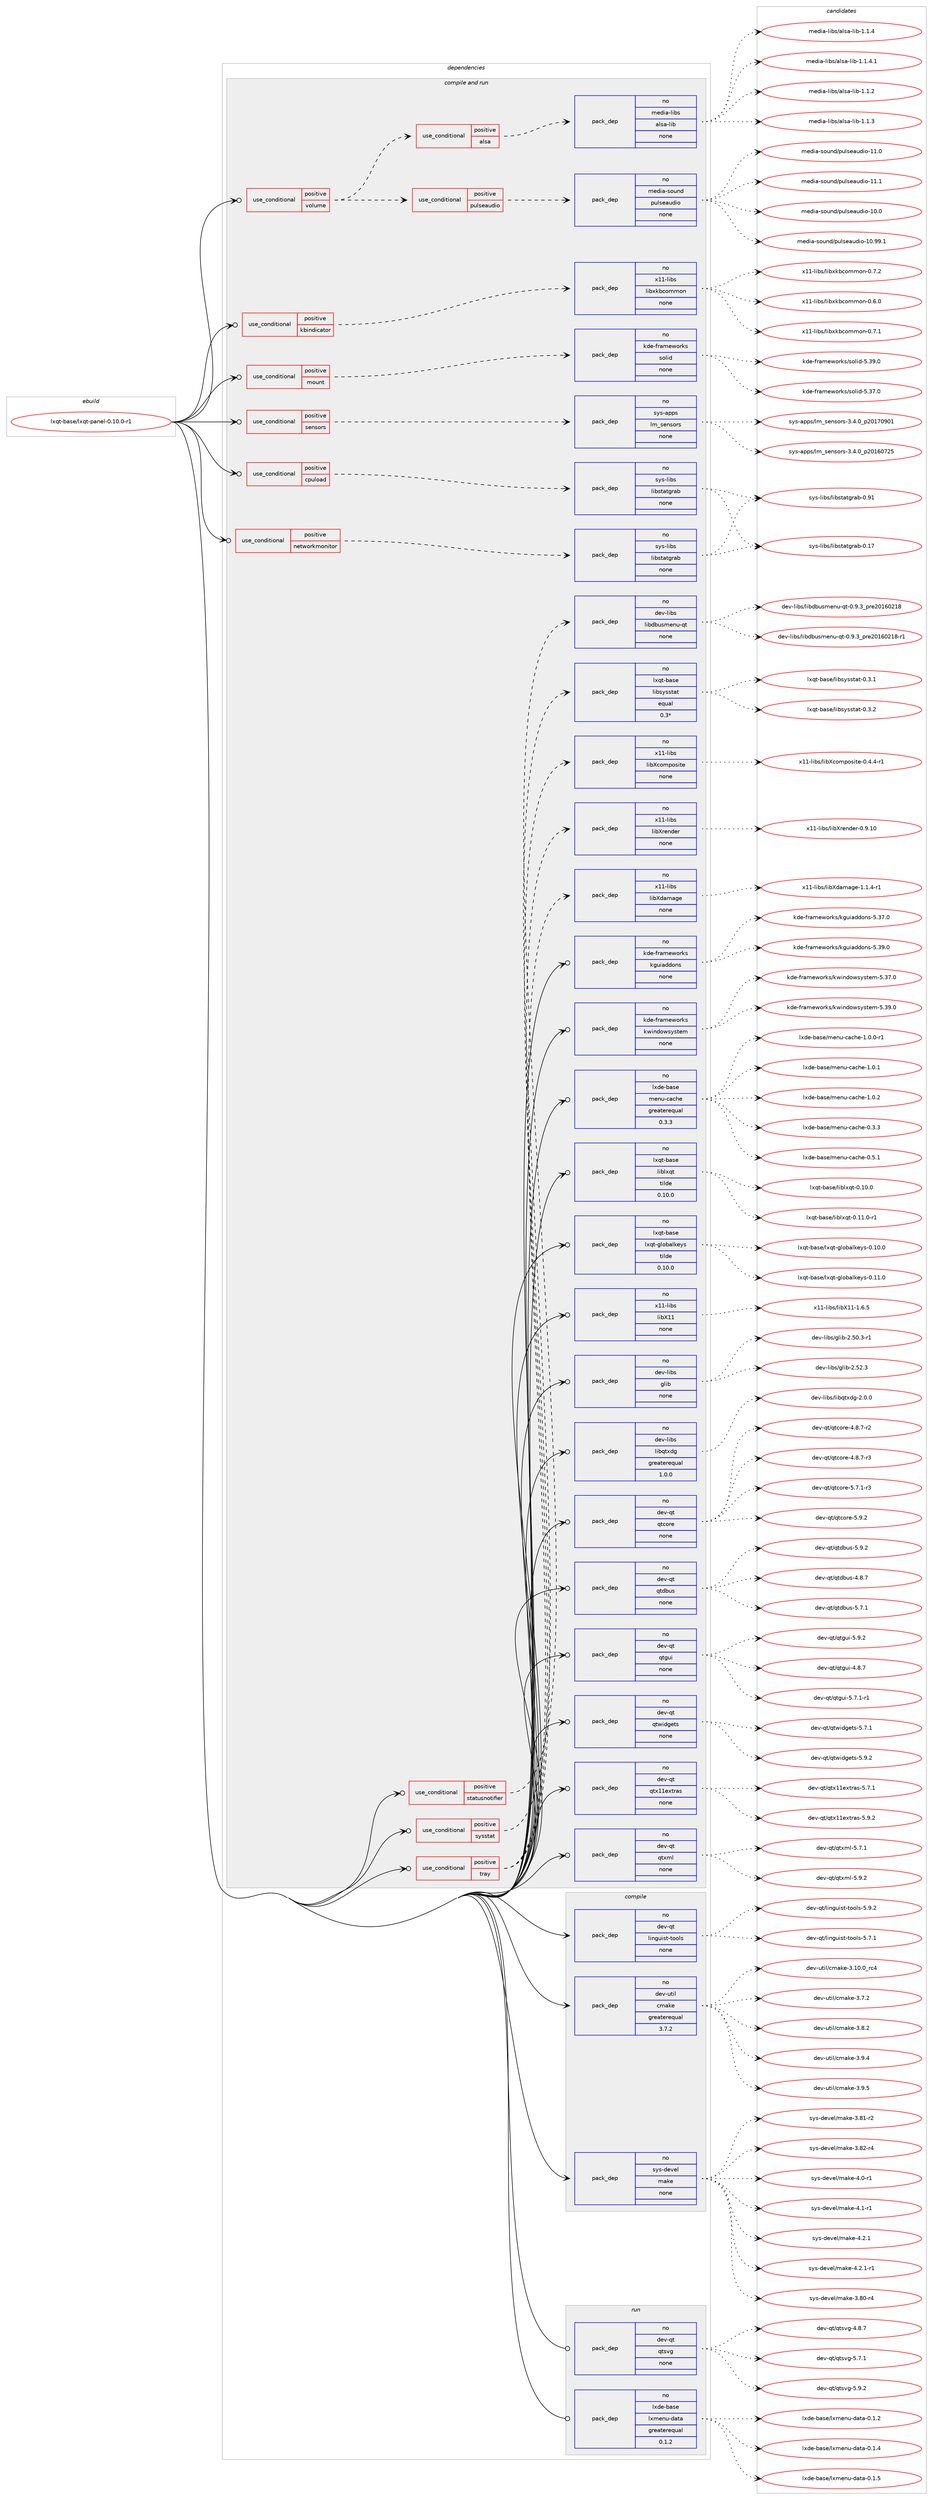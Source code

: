 digraph prolog {

# *************
# Graph options
# *************

newrank=true;
concentrate=true;
compound=true;
graph [rankdir=LR,fontname=Helvetica,fontsize=10,ranksep=1.5];#, ranksep=2.5, nodesep=0.2];
edge  [arrowhead=vee];
node  [fontname=Helvetica,fontsize=10];

# **********
# The ebuild
# **********

subgraph cluster_leftcol {
color=gray;
rank=same;
label=<<i>ebuild</i>>;
id [label="lxqt-base/lxqt-panel-0.10.0-r1", color=red, width=4, href="../lxqt-base/lxqt-panel-0.10.0-r1.svg"];
}

# ****************
# The dependencies
# ****************

subgraph cluster_midcol {
color=gray;
label=<<i>dependencies</i>>;
subgraph cluster_compile {
fillcolor="#eeeeee";
style=filled;
label=<<i>compile</i>>;
subgraph pack249525 {
dependency339281 [label=<<TABLE BORDER="0" CELLBORDER="1" CELLSPACING="0" CELLPADDING="4" WIDTH="220"><TR><TD ROWSPAN="6" CELLPADDING="30">pack_dep</TD></TR><TR><TD WIDTH="110">no</TD></TR><TR><TD>dev-qt</TD></TR><TR><TD>linguist-tools</TD></TR><TR><TD>none</TD></TR><TR><TD></TD></TR></TABLE>>, shape=none, color=blue];
}
id:e -> dependency339281:w [weight=20,style="solid",arrowhead="vee"];
subgraph pack249526 {
dependency339282 [label=<<TABLE BORDER="0" CELLBORDER="1" CELLSPACING="0" CELLPADDING="4" WIDTH="220"><TR><TD ROWSPAN="6" CELLPADDING="30">pack_dep</TD></TR><TR><TD WIDTH="110">no</TD></TR><TR><TD>dev-util</TD></TR><TR><TD>cmake</TD></TR><TR><TD>greaterequal</TD></TR><TR><TD>3.7.2</TD></TR></TABLE>>, shape=none, color=blue];
}
id:e -> dependency339282:w [weight=20,style="solid",arrowhead="vee"];
subgraph pack249527 {
dependency339283 [label=<<TABLE BORDER="0" CELLBORDER="1" CELLSPACING="0" CELLPADDING="4" WIDTH="220"><TR><TD ROWSPAN="6" CELLPADDING="30">pack_dep</TD></TR><TR><TD WIDTH="110">no</TD></TR><TR><TD>sys-devel</TD></TR><TR><TD>make</TD></TR><TR><TD>none</TD></TR><TR><TD></TD></TR></TABLE>>, shape=none, color=blue];
}
id:e -> dependency339283:w [weight=20,style="solid",arrowhead="vee"];
}
subgraph cluster_compileandrun {
fillcolor="#eeeeee";
style=filled;
label=<<i>compile and run</i>>;
subgraph cond84714 {
dependency339284 [label=<<TABLE BORDER="0" CELLBORDER="1" CELLSPACING="0" CELLPADDING="4"><TR><TD ROWSPAN="3" CELLPADDING="10">use_conditional</TD></TR><TR><TD>positive</TD></TR><TR><TD>cpuload</TD></TR></TABLE>>, shape=none, color=red];
subgraph pack249528 {
dependency339285 [label=<<TABLE BORDER="0" CELLBORDER="1" CELLSPACING="0" CELLPADDING="4" WIDTH="220"><TR><TD ROWSPAN="6" CELLPADDING="30">pack_dep</TD></TR><TR><TD WIDTH="110">no</TD></TR><TR><TD>sys-libs</TD></TR><TR><TD>libstatgrab</TD></TR><TR><TD>none</TD></TR><TR><TD></TD></TR></TABLE>>, shape=none, color=blue];
}
dependency339284:e -> dependency339285:w [weight=20,style="dashed",arrowhead="vee"];
}
id:e -> dependency339284:w [weight=20,style="solid",arrowhead="odotvee"];
subgraph cond84715 {
dependency339286 [label=<<TABLE BORDER="0" CELLBORDER="1" CELLSPACING="0" CELLPADDING="4"><TR><TD ROWSPAN="3" CELLPADDING="10">use_conditional</TD></TR><TR><TD>positive</TD></TR><TR><TD>kbindicator</TD></TR></TABLE>>, shape=none, color=red];
subgraph pack249529 {
dependency339287 [label=<<TABLE BORDER="0" CELLBORDER="1" CELLSPACING="0" CELLPADDING="4" WIDTH="220"><TR><TD ROWSPAN="6" CELLPADDING="30">pack_dep</TD></TR><TR><TD WIDTH="110">no</TD></TR><TR><TD>x11-libs</TD></TR><TR><TD>libxkbcommon</TD></TR><TR><TD>none</TD></TR><TR><TD></TD></TR></TABLE>>, shape=none, color=blue];
}
dependency339286:e -> dependency339287:w [weight=20,style="dashed",arrowhead="vee"];
}
id:e -> dependency339286:w [weight=20,style="solid",arrowhead="odotvee"];
subgraph cond84716 {
dependency339288 [label=<<TABLE BORDER="0" CELLBORDER="1" CELLSPACING="0" CELLPADDING="4"><TR><TD ROWSPAN="3" CELLPADDING="10">use_conditional</TD></TR><TR><TD>positive</TD></TR><TR><TD>mount</TD></TR></TABLE>>, shape=none, color=red];
subgraph pack249530 {
dependency339289 [label=<<TABLE BORDER="0" CELLBORDER="1" CELLSPACING="0" CELLPADDING="4" WIDTH="220"><TR><TD ROWSPAN="6" CELLPADDING="30">pack_dep</TD></TR><TR><TD WIDTH="110">no</TD></TR><TR><TD>kde-frameworks</TD></TR><TR><TD>solid</TD></TR><TR><TD>none</TD></TR><TR><TD></TD></TR></TABLE>>, shape=none, color=blue];
}
dependency339288:e -> dependency339289:w [weight=20,style="dashed",arrowhead="vee"];
}
id:e -> dependency339288:w [weight=20,style="solid",arrowhead="odotvee"];
subgraph cond84717 {
dependency339290 [label=<<TABLE BORDER="0" CELLBORDER="1" CELLSPACING="0" CELLPADDING="4"><TR><TD ROWSPAN="3" CELLPADDING="10">use_conditional</TD></TR><TR><TD>positive</TD></TR><TR><TD>networkmonitor</TD></TR></TABLE>>, shape=none, color=red];
subgraph pack249531 {
dependency339291 [label=<<TABLE BORDER="0" CELLBORDER="1" CELLSPACING="0" CELLPADDING="4" WIDTH="220"><TR><TD ROWSPAN="6" CELLPADDING="30">pack_dep</TD></TR><TR><TD WIDTH="110">no</TD></TR><TR><TD>sys-libs</TD></TR><TR><TD>libstatgrab</TD></TR><TR><TD>none</TD></TR><TR><TD></TD></TR></TABLE>>, shape=none, color=blue];
}
dependency339290:e -> dependency339291:w [weight=20,style="dashed",arrowhead="vee"];
}
id:e -> dependency339290:w [weight=20,style="solid",arrowhead="odotvee"];
subgraph cond84718 {
dependency339292 [label=<<TABLE BORDER="0" CELLBORDER="1" CELLSPACING="0" CELLPADDING="4"><TR><TD ROWSPAN="3" CELLPADDING="10">use_conditional</TD></TR><TR><TD>positive</TD></TR><TR><TD>sensors</TD></TR></TABLE>>, shape=none, color=red];
subgraph pack249532 {
dependency339293 [label=<<TABLE BORDER="0" CELLBORDER="1" CELLSPACING="0" CELLPADDING="4" WIDTH="220"><TR><TD ROWSPAN="6" CELLPADDING="30">pack_dep</TD></TR><TR><TD WIDTH="110">no</TD></TR><TR><TD>sys-apps</TD></TR><TR><TD>lm_sensors</TD></TR><TR><TD>none</TD></TR><TR><TD></TD></TR></TABLE>>, shape=none, color=blue];
}
dependency339292:e -> dependency339293:w [weight=20,style="dashed",arrowhead="vee"];
}
id:e -> dependency339292:w [weight=20,style="solid",arrowhead="odotvee"];
subgraph cond84719 {
dependency339294 [label=<<TABLE BORDER="0" CELLBORDER="1" CELLSPACING="0" CELLPADDING="4"><TR><TD ROWSPAN="3" CELLPADDING="10">use_conditional</TD></TR><TR><TD>positive</TD></TR><TR><TD>statusnotifier</TD></TR></TABLE>>, shape=none, color=red];
subgraph pack249533 {
dependency339295 [label=<<TABLE BORDER="0" CELLBORDER="1" CELLSPACING="0" CELLPADDING="4" WIDTH="220"><TR><TD ROWSPAN="6" CELLPADDING="30">pack_dep</TD></TR><TR><TD WIDTH="110">no</TD></TR><TR><TD>dev-libs</TD></TR><TR><TD>libdbusmenu-qt</TD></TR><TR><TD>none</TD></TR><TR><TD></TD></TR></TABLE>>, shape=none, color=blue];
}
dependency339294:e -> dependency339295:w [weight=20,style="dashed",arrowhead="vee"];
}
id:e -> dependency339294:w [weight=20,style="solid",arrowhead="odotvee"];
subgraph cond84720 {
dependency339296 [label=<<TABLE BORDER="0" CELLBORDER="1" CELLSPACING="0" CELLPADDING="4"><TR><TD ROWSPAN="3" CELLPADDING="10">use_conditional</TD></TR><TR><TD>positive</TD></TR><TR><TD>sysstat</TD></TR></TABLE>>, shape=none, color=red];
subgraph pack249534 {
dependency339297 [label=<<TABLE BORDER="0" CELLBORDER="1" CELLSPACING="0" CELLPADDING="4" WIDTH="220"><TR><TD ROWSPAN="6" CELLPADDING="30">pack_dep</TD></TR><TR><TD WIDTH="110">no</TD></TR><TR><TD>lxqt-base</TD></TR><TR><TD>libsysstat</TD></TR><TR><TD>equal</TD></TR><TR><TD>0.3*</TD></TR></TABLE>>, shape=none, color=blue];
}
dependency339296:e -> dependency339297:w [weight=20,style="dashed",arrowhead="vee"];
}
id:e -> dependency339296:w [weight=20,style="solid",arrowhead="odotvee"];
subgraph cond84721 {
dependency339298 [label=<<TABLE BORDER="0" CELLBORDER="1" CELLSPACING="0" CELLPADDING="4"><TR><TD ROWSPAN="3" CELLPADDING="10">use_conditional</TD></TR><TR><TD>positive</TD></TR><TR><TD>tray</TD></TR></TABLE>>, shape=none, color=red];
subgraph pack249535 {
dependency339299 [label=<<TABLE BORDER="0" CELLBORDER="1" CELLSPACING="0" CELLPADDING="4" WIDTH="220"><TR><TD ROWSPAN="6" CELLPADDING="30">pack_dep</TD></TR><TR><TD WIDTH="110">no</TD></TR><TR><TD>x11-libs</TD></TR><TR><TD>libXcomposite</TD></TR><TR><TD>none</TD></TR><TR><TD></TD></TR></TABLE>>, shape=none, color=blue];
}
dependency339298:e -> dependency339299:w [weight=20,style="dashed",arrowhead="vee"];
subgraph pack249536 {
dependency339300 [label=<<TABLE BORDER="0" CELLBORDER="1" CELLSPACING="0" CELLPADDING="4" WIDTH="220"><TR><TD ROWSPAN="6" CELLPADDING="30">pack_dep</TD></TR><TR><TD WIDTH="110">no</TD></TR><TR><TD>x11-libs</TD></TR><TR><TD>libXdamage</TD></TR><TR><TD>none</TD></TR><TR><TD></TD></TR></TABLE>>, shape=none, color=blue];
}
dependency339298:e -> dependency339300:w [weight=20,style="dashed",arrowhead="vee"];
subgraph pack249537 {
dependency339301 [label=<<TABLE BORDER="0" CELLBORDER="1" CELLSPACING="0" CELLPADDING="4" WIDTH="220"><TR><TD ROWSPAN="6" CELLPADDING="30">pack_dep</TD></TR><TR><TD WIDTH="110">no</TD></TR><TR><TD>x11-libs</TD></TR><TR><TD>libXrender</TD></TR><TR><TD>none</TD></TR><TR><TD></TD></TR></TABLE>>, shape=none, color=blue];
}
dependency339298:e -> dependency339301:w [weight=20,style="dashed",arrowhead="vee"];
}
id:e -> dependency339298:w [weight=20,style="solid",arrowhead="odotvee"];
subgraph cond84722 {
dependency339302 [label=<<TABLE BORDER="0" CELLBORDER="1" CELLSPACING="0" CELLPADDING="4"><TR><TD ROWSPAN="3" CELLPADDING="10">use_conditional</TD></TR><TR><TD>positive</TD></TR><TR><TD>volume</TD></TR></TABLE>>, shape=none, color=red];
subgraph cond84723 {
dependency339303 [label=<<TABLE BORDER="0" CELLBORDER="1" CELLSPACING="0" CELLPADDING="4"><TR><TD ROWSPAN="3" CELLPADDING="10">use_conditional</TD></TR><TR><TD>positive</TD></TR><TR><TD>alsa</TD></TR></TABLE>>, shape=none, color=red];
subgraph pack249538 {
dependency339304 [label=<<TABLE BORDER="0" CELLBORDER="1" CELLSPACING="0" CELLPADDING="4" WIDTH="220"><TR><TD ROWSPAN="6" CELLPADDING="30">pack_dep</TD></TR><TR><TD WIDTH="110">no</TD></TR><TR><TD>media-libs</TD></TR><TR><TD>alsa-lib</TD></TR><TR><TD>none</TD></TR><TR><TD></TD></TR></TABLE>>, shape=none, color=blue];
}
dependency339303:e -> dependency339304:w [weight=20,style="dashed",arrowhead="vee"];
}
dependency339302:e -> dependency339303:w [weight=20,style="dashed",arrowhead="vee"];
subgraph cond84724 {
dependency339305 [label=<<TABLE BORDER="0" CELLBORDER="1" CELLSPACING="0" CELLPADDING="4"><TR><TD ROWSPAN="3" CELLPADDING="10">use_conditional</TD></TR><TR><TD>positive</TD></TR><TR><TD>pulseaudio</TD></TR></TABLE>>, shape=none, color=red];
subgraph pack249539 {
dependency339306 [label=<<TABLE BORDER="0" CELLBORDER="1" CELLSPACING="0" CELLPADDING="4" WIDTH="220"><TR><TD ROWSPAN="6" CELLPADDING="30">pack_dep</TD></TR><TR><TD WIDTH="110">no</TD></TR><TR><TD>media-sound</TD></TR><TR><TD>pulseaudio</TD></TR><TR><TD>none</TD></TR><TR><TD></TD></TR></TABLE>>, shape=none, color=blue];
}
dependency339305:e -> dependency339306:w [weight=20,style="dashed",arrowhead="vee"];
}
dependency339302:e -> dependency339305:w [weight=20,style="dashed",arrowhead="vee"];
}
id:e -> dependency339302:w [weight=20,style="solid",arrowhead="odotvee"];
subgraph pack249540 {
dependency339307 [label=<<TABLE BORDER="0" CELLBORDER="1" CELLSPACING="0" CELLPADDING="4" WIDTH="220"><TR><TD ROWSPAN="6" CELLPADDING="30">pack_dep</TD></TR><TR><TD WIDTH="110">no</TD></TR><TR><TD>dev-libs</TD></TR><TR><TD>glib</TD></TR><TR><TD>none</TD></TR><TR><TD></TD></TR></TABLE>>, shape=none, color=blue];
}
id:e -> dependency339307:w [weight=20,style="solid",arrowhead="odotvee"];
subgraph pack249541 {
dependency339308 [label=<<TABLE BORDER="0" CELLBORDER="1" CELLSPACING="0" CELLPADDING="4" WIDTH="220"><TR><TD ROWSPAN="6" CELLPADDING="30">pack_dep</TD></TR><TR><TD WIDTH="110">no</TD></TR><TR><TD>dev-libs</TD></TR><TR><TD>libqtxdg</TD></TR><TR><TD>greaterequal</TD></TR><TR><TD>1.0.0</TD></TR></TABLE>>, shape=none, color=blue];
}
id:e -> dependency339308:w [weight=20,style="solid",arrowhead="odotvee"];
subgraph pack249542 {
dependency339309 [label=<<TABLE BORDER="0" CELLBORDER="1" CELLSPACING="0" CELLPADDING="4" WIDTH="220"><TR><TD ROWSPAN="6" CELLPADDING="30">pack_dep</TD></TR><TR><TD WIDTH="110">no</TD></TR><TR><TD>dev-qt</TD></TR><TR><TD>qtcore</TD></TR><TR><TD>none</TD></TR><TR><TD></TD></TR></TABLE>>, shape=none, color=blue];
}
id:e -> dependency339309:w [weight=20,style="solid",arrowhead="odotvee"];
subgraph pack249543 {
dependency339310 [label=<<TABLE BORDER="0" CELLBORDER="1" CELLSPACING="0" CELLPADDING="4" WIDTH="220"><TR><TD ROWSPAN="6" CELLPADDING="30">pack_dep</TD></TR><TR><TD WIDTH="110">no</TD></TR><TR><TD>dev-qt</TD></TR><TR><TD>qtdbus</TD></TR><TR><TD>none</TD></TR><TR><TD></TD></TR></TABLE>>, shape=none, color=blue];
}
id:e -> dependency339310:w [weight=20,style="solid",arrowhead="odotvee"];
subgraph pack249544 {
dependency339311 [label=<<TABLE BORDER="0" CELLBORDER="1" CELLSPACING="0" CELLPADDING="4" WIDTH="220"><TR><TD ROWSPAN="6" CELLPADDING="30">pack_dep</TD></TR><TR><TD WIDTH="110">no</TD></TR><TR><TD>dev-qt</TD></TR><TR><TD>qtgui</TD></TR><TR><TD>none</TD></TR><TR><TD></TD></TR></TABLE>>, shape=none, color=blue];
}
id:e -> dependency339311:w [weight=20,style="solid",arrowhead="odotvee"];
subgraph pack249545 {
dependency339312 [label=<<TABLE BORDER="0" CELLBORDER="1" CELLSPACING="0" CELLPADDING="4" WIDTH="220"><TR><TD ROWSPAN="6" CELLPADDING="30">pack_dep</TD></TR><TR><TD WIDTH="110">no</TD></TR><TR><TD>dev-qt</TD></TR><TR><TD>qtwidgets</TD></TR><TR><TD>none</TD></TR><TR><TD></TD></TR></TABLE>>, shape=none, color=blue];
}
id:e -> dependency339312:w [weight=20,style="solid",arrowhead="odotvee"];
subgraph pack249546 {
dependency339313 [label=<<TABLE BORDER="0" CELLBORDER="1" CELLSPACING="0" CELLPADDING="4" WIDTH="220"><TR><TD ROWSPAN="6" CELLPADDING="30">pack_dep</TD></TR><TR><TD WIDTH="110">no</TD></TR><TR><TD>dev-qt</TD></TR><TR><TD>qtx11extras</TD></TR><TR><TD>none</TD></TR><TR><TD></TD></TR></TABLE>>, shape=none, color=blue];
}
id:e -> dependency339313:w [weight=20,style="solid",arrowhead="odotvee"];
subgraph pack249547 {
dependency339314 [label=<<TABLE BORDER="0" CELLBORDER="1" CELLSPACING="0" CELLPADDING="4" WIDTH="220"><TR><TD ROWSPAN="6" CELLPADDING="30">pack_dep</TD></TR><TR><TD WIDTH="110">no</TD></TR><TR><TD>dev-qt</TD></TR><TR><TD>qtxml</TD></TR><TR><TD>none</TD></TR><TR><TD></TD></TR></TABLE>>, shape=none, color=blue];
}
id:e -> dependency339314:w [weight=20,style="solid",arrowhead="odotvee"];
subgraph pack249548 {
dependency339315 [label=<<TABLE BORDER="0" CELLBORDER="1" CELLSPACING="0" CELLPADDING="4" WIDTH="220"><TR><TD ROWSPAN="6" CELLPADDING="30">pack_dep</TD></TR><TR><TD WIDTH="110">no</TD></TR><TR><TD>kde-frameworks</TD></TR><TR><TD>kguiaddons</TD></TR><TR><TD>none</TD></TR><TR><TD></TD></TR></TABLE>>, shape=none, color=blue];
}
id:e -> dependency339315:w [weight=20,style="solid",arrowhead="odotvee"];
subgraph pack249549 {
dependency339316 [label=<<TABLE BORDER="0" CELLBORDER="1" CELLSPACING="0" CELLPADDING="4" WIDTH="220"><TR><TD ROWSPAN="6" CELLPADDING="30">pack_dep</TD></TR><TR><TD WIDTH="110">no</TD></TR><TR><TD>kde-frameworks</TD></TR><TR><TD>kwindowsystem</TD></TR><TR><TD>none</TD></TR><TR><TD></TD></TR></TABLE>>, shape=none, color=blue];
}
id:e -> dependency339316:w [weight=20,style="solid",arrowhead="odotvee"];
subgraph pack249550 {
dependency339317 [label=<<TABLE BORDER="0" CELLBORDER="1" CELLSPACING="0" CELLPADDING="4" WIDTH="220"><TR><TD ROWSPAN="6" CELLPADDING="30">pack_dep</TD></TR><TR><TD WIDTH="110">no</TD></TR><TR><TD>lxde-base</TD></TR><TR><TD>menu-cache</TD></TR><TR><TD>greaterequal</TD></TR><TR><TD>0.3.3</TD></TR></TABLE>>, shape=none, color=blue];
}
id:e -> dependency339317:w [weight=20,style="solid",arrowhead="odotvee"];
subgraph pack249551 {
dependency339318 [label=<<TABLE BORDER="0" CELLBORDER="1" CELLSPACING="0" CELLPADDING="4" WIDTH="220"><TR><TD ROWSPAN="6" CELLPADDING="30">pack_dep</TD></TR><TR><TD WIDTH="110">no</TD></TR><TR><TD>lxqt-base</TD></TR><TR><TD>liblxqt</TD></TR><TR><TD>tilde</TD></TR><TR><TD>0.10.0</TD></TR></TABLE>>, shape=none, color=blue];
}
id:e -> dependency339318:w [weight=20,style="solid",arrowhead="odotvee"];
subgraph pack249552 {
dependency339319 [label=<<TABLE BORDER="0" CELLBORDER="1" CELLSPACING="0" CELLPADDING="4" WIDTH="220"><TR><TD ROWSPAN="6" CELLPADDING="30">pack_dep</TD></TR><TR><TD WIDTH="110">no</TD></TR><TR><TD>lxqt-base</TD></TR><TR><TD>lxqt-globalkeys</TD></TR><TR><TD>tilde</TD></TR><TR><TD>0.10.0</TD></TR></TABLE>>, shape=none, color=blue];
}
id:e -> dependency339319:w [weight=20,style="solid",arrowhead="odotvee"];
subgraph pack249553 {
dependency339320 [label=<<TABLE BORDER="0" CELLBORDER="1" CELLSPACING="0" CELLPADDING="4" WIDTH="220"><TR><TD ROWSPAN="6" CELLPADDING="30">pack_dep</TD></TR><TR><TD WIDTH="110">no</TD></TR><TR><TD>x11-libs</TD></TR><TR><TD>libX11</TD></TR><TR><TD>none</TD></TR><TR><TD></TD></TR></TABLE>>, shape=none, color=blue];
}
id:e -> dependency339320:w [weight=20,style="solid",arrowhead="odotvee"];
}
subgraph cluster_run {
fillcolor="#eeeeee";
style=filled;
label=<<i>run</i>>;
subgraph pack249554 {
dependency339321 [label=<<TABLE BORDER="0" CELLBORDER="1" CELLSPACING="0" CELLPADDING="4" WIDTH="220"><TR><TD ROWSPAN="6" CELLPADDING="30">pack_dep</TD></TR><TR><TD WIDTH="110">no</TD></TR><TR><TD>dev-qt</TD></TR><TR><TD>qtsvg</TD></TR><TR><TD>none</TD></TR><TR><TD></TD></TR></TABLE>>, shape=none, color=blue];
}
id:e -> dependency339321:w [weight=20,style="solid",arrowhead="odot"];
subgraph pack249555 {
dependency339322 [label=<<TABLE BORDER="0" CELLBORDER="1" CELLSPACING="0" CELLPADDING="4" WIDTH="220"><TR><TD ROWSPAN="6" CELLPADDING="30">pack_dep</TD></TR><TR><TD WIDTH="110">no</TD></TR><TR><TD>lxde-base</TD></TR><TR><TD>lxmenu-data</TD></TR><TR><TD>greaterequal</TD></TR><TR><TD>0.1.2</TD></TR></TABLE>>, shape=none, color=blue];
}
id:e -> dependency339322:w [weight=20,style="solid",arrowhead="odot"];
}
}

# **************
# The candidates
# **************

subgraph cluster_choices {
rank=same;
color=gray;
label=<<i>candidates</i>>;

subgraph choice249525 {
color=black;
nodesep=1;
choice100101118451131164710810511010311710511511645116111111108115455346554649 [label="dev-qt/linguist-tools-5.7.1", color=red, width=4,href="../dev-qt/linguist-tools-5.7.1.svg"];
choice100101118451131164710810511010311710511511645116111111108115455346574650 [label="dev-qt/linguist-tools-5.9.2", color=red, width=4,href="../dev-qt/linguist-tools-5.9.2.svg"];
dependency339281:e -> choice100101118451131164710810511010311710511511645116111111108115455346554649:w [style=dotted,weight="100"];
dependency339281:e -> choice100101118451131164710810511010311710511511645116111111108115455346574650:w [style=dotted,weight="100"];
}
subgraph choice249526 {
color=black;
nodesep=1;
choice1001011184511711610510847991099710710145514649484648951149952 [label="dev-util/cmake-3.10.0_rc4", color=red, width=4,href="../dev-util/cmake-3.10.0_rc4.svg"];
choice10010111845117116105108479910997107101455146554650 [label="dev-util/cmake-3.7.2", color=red, width=4,href="../dev-util/cmake-3.7.2.svg"];
choice10010111845117116105108479910997107101455146564650 [label="dev-util/cmake-3.8.2", color=red, width=4,href="../dev-util/cmake-3.8.2.svg"];
choice10010111845117116105108479910997107101455146574652 [label="dev-util/cmake-3.9.4", color=red, width=4,href="../dev-util/cmake-3.9.4.svg"];
choice10010111845117116105108479910997107101455146574653 [label="dev-util/cmake-3.9.5", color=red, width=4,href="../dev-util/cmake-3.9.5.svg"];
dependency339282:e -> choice1001011184511711610510847991099710710145514649484648951149952:w [style=dotted,weight="100"];
dependency339282:e -> choice10010111845117116105108479910997107101455146554650:w [style=dotted,weight="100"];
dependency339282:e -> choice10010111845117116105108479910997107101455146564650:w [style=dotted,weight="100"];
dependency339282:e -> choice10010111845117116105108479910997107101455146574652:w [style=dotted,weight="100"];
dependency339282:e -> choice10010111845117116105108479910997107101455146574653:w [style=dotted,weight="100"];
}
subgraph choice249527 {
color=black;
nodesep=1;
choice11512111545100101118101108471099710710145514656484511452 [label="sys-devel/make-3.80-r4", color=red, width=4,href="../sys-devel/make-3.80-r4.svg"];
choice11512111545100101118101108471099710710145514656494511450 [label="sys-devel/make-3.81-r2", color=red, width=4,href="../sys-devel/make-3.81-r2.svg"];
choice11512111545100101118101108471099710710145514656504511452 [label="sys-devel/make-3.82-r4", color=red, width=4,href="../sys-devel/make-3.82-r4.svg"];
choice115121115451001011181011084710997107101455246484511449 [label="sys-devel/make-4.0-r1", color=red, width=4,href="../sys-devel/make-4.0-r1.svg"];
choice115121115451001011181011084710997107101455246494511449 [label="sys-devel/make-4.1-r1", color=red, width=4,href="../sys-devel/make-4.1-r1.svg"];
choice115121115451001011181011084710997107101455246504649 [label="sys-devel/make-4.2.1", color=red, width=4,href="../sys-devel/make-4.2.1.svg"];
choice1151211154510010111810110847109971071014552465046494511449 [label="sys-devel/make-4.2.1-r1", color=red, width=4,href="../sys-devel/make-4.2.1-r1.svg"];
dependency339283:e -> choice11512111545100101118101108471099710710145514656484511452:w [style=dotted,weight="100"];
dependency339283:e -> choice11512111545100101118101108471099710710145514656494511450:w [style=dotted,weight="100"];
dependency339283:e -> choice11512111545100101118101108471099710710145514656504511452:w [style=dotted,weight="100"];
dependency339283:e -> choice115121115451001011181011084710997107101455246484511449:w [style=dotted,weight="100"];
dependency339283:e -> choice115121115451001011181011084710997107101455246494511449:w [style=dotted,weight="100"];
dependency339283:e -> choice115121115451001011181011084710997107101455246504649:w [style=dotted,weight="100"];
dependency339283:e -> choice1151211154510010111810110847109971071014552465046494511449:w [style=dotted,weight="100"];
}
subgraph choice249528 {
color=black;
nodesep=1;
choice115121115451081059811547108105981151169711610311497984548464955 [label="sys-libs/libstatgrab-0.17", color=red, width=4,href="../sys-libs/libstatgrab-0.17.svg"];
choice115121115451081059811547108105981151169711610311497984548465749 [label="sys-libs/libstatgrab-0.91", color=red, width=4,href="../sys-libs/libstatgrab-0.91.svg"];
dependency339285:e -> choice115121115451081059811547108105981151169711610311497984548464955:w [style=dotted,weight="100"];
dependency339285:e -> choice115121115451081059811547108105981151169711610311497984548465749:w [style=dotted,weight="100"];
}
subgraph choice249529 {
color=black;
nodesep=1;
choice1204949451081059811547108105981201079899111109109111110454846544648 [label="x11-libs/libxkbcommon-0.6.0", color=red, width=4,href="../x11-libs/libxkbcommon-0.6.0.svg"];
choice1204949451081059811547108105981201079899111109109111110454846554649 [label="x11-libs/libxkbcommon-0.7.1", color=red, width=4,href="../x11-libs/libxkbcommon-0.7.1.svg"];
choice1204949451081059811547108105981201079899111109109111110454846554650 [label="x11-libs/libxkbcommon-0.7.2", color=red, width=4,href="../x11-libs/libxkbcommon-0.7.2.svg"];
dependency339287:e -> choice1204949451081059811547108105981201079899111109109111110454846544648:w [style=dotted,weight="100"];
dependency339287:e -> choice1204949451081059811547108105981201079899111109109111110454846554649:w [style=dotted,weight="100"];
dependency339287:e -> choice1204949451081059811547108105981201079899111109109111110454846554650:w [style=dotted,weight="100"];
}
subgraph choice249530 {
color=black;
nodesep=1;
choice10710010145102114971091011191111141071154711511110810510045534651554648 [label="kde-frameworks/solid-5.37.0", color=red, width=4,href="../kde-frameworks/solid-5.37.0.svg"];
choice10710010145102114971091011191111141071154711511110810510045534651574648 [label="kde-frameworks/solid-5.39.0", color=red, width=4,href="../kde-frameworks/solid-5.39.0.svg"];
dependency339289:e -> choice10710010145102114971091011191111141071154711511110810510045534651554648:w [style=dotted,weight="100"];
dependency339289:e -> choice10710010145102114971091011191111141071154711511110810510045534651574648:w [style=dotted,weight="100"];
}
subgraph choice249531 {
color=black;
nodesep=1;
choice115121115451081059811547108105981151169711610311497984548464955 [label="sys-libs/libstatgrab-0.17", color=red, width=4,href="../sys-libs/libstatgrab-0.17.svg"];
choice115121115451081059811547108105981151169711610311497984548465749 [label="sys-libs/libstatgrab-0.91", color=red, width=4,href="../sys-libs/libstatgrab-0.91.svg"];
dependency339291:e -> choice115121115451081059811547108105981151169711610311497984548464955:w [style=dotted,weight="100"];
dependency339291:e -> choice115121115451081059811547108105981151169711610311497984548465749:w [style=dotted,weight="100"];
}
subgraph choice249532 {
color=black;
nodesep=1;
choice11512111545971121121154710810995115101110115111114115455146524648951125048495448555053 [label="sys-apps/lm_sensors-3.4.0_p20160725", color=red, width=4,href="../sys-apps/lm_sensors-3.4.0_p20160725.svg"];
choice11512111545971121121154710810995115101110115111114115455146524648951125048495548574849 [label="sys-apps/lm_sensors-3.4.0_p20170901", color=red, width=4,href="../sys-apps/lm_sensors-3.4.0_p20170901.svg"];
dependency339293:e -> choice11512111545971121121154710810995115101110115111114115455146524648951125048495448555053:w [style=dotted,weight="100"];
dependency339293:e -> choice11512111545971121121154710810995115101110115111114115455146524648951125048495548574849:w [style=dotted,weight="100"];
}
subgraph choice249533 {
color=black;
nodesep=1;
choice100101118451081059811547108105981009811711510910111011745113116454846574651951121141015048495448504956 [label="dev-libs/libdbusmenu-qt-0.9.3_pre20160218", color=red, width=4,href="../dev-libs/libdbusmenu-qt-0.9.3_pre20160218.svg"];
choice1001011184510810598115471081059810098117115109101110117451131164548465746519511211410150484954485049564511449 [label="dev-libs/libdbusmenu-qt-0.9.3_pre20160218-r1", color=red, width=4,href="../dev-libs/libdbusmenu-qt-0.9.3_pre20160218-r1.svg"];
dependency339295:e -> choice100101118451081059811547108105981009811711510910111011745113116454846574651951121141015048495448504956:w [style=dotted,weight="100"];
dependency339295:e -> choice1001011184510810598115471081059810098117115109101110117451131164548465746519511211410150484954485049564511449:w [style=dotted,weight="100"];
}
subgraph choice249534 {
color=black;
nodesep=1;
choice108120113116459897115101471081059811512111511511697116454846514649 [label="lxqt-base/libsysstat-0.3.1", color=red, width=4,href="../lxqt-base/libsysstat-0.3.1.svg"];
choice108120113116459897115101471081059811512111511511697116454846514650 [label="lxqt-base/libsysstat-0.3.2", color=red, width=4,href="../lxqt-base/libsysstat-0.3.2.svg"];
dependency339297:e -> choice108120113116459897115101471081059811512111511511697116454846514649:w [style=dotted,weight="100"];
dependency339297:e -> choice108120113116459897115101471081059811512111511511697116454846514650:w [style=dotted,weight="100"];
}
subgraph choice249535 {
color=black;
nodesep=1;
choice12049494510810598115471081059888991111091121111151051161014548465246524511449 [label="x11-libs/libXcomposite-0.4.4-r1", color=red, width=4,href="../x11-libs/libXcomposite-0.4.4-r1.svg"];
dependency339299:e -> choice12049494510810598115471081059888991111091121111151051161014548465246524511449:w [style=dotted,weight="100"];
}
subgraph choice249536 {
color=black;
nodesep=1;
choice1204949451081059811547108105988810097109971031014549464946524511449 [label="x11-libs/libXdamage-1.1.4-r1", color=red, width=4,href="../x11-libs/libXdamage-1.1.4-r1.svg"];
dependency339300:e -> choice1204949451081059811547108105988810097109971031014549464946524511449:w [style=dotted,weight="100"];
}
subgraph choice249537 {
color=black;
nodesep=1;
choice1204949451081059811547108105988811410111010010111445484657464948 [label="x11-libs/libXrender-0.9.10", color=red, width=4,href="../x11-libs/libXrender-0.9.10.svg"];
dependency339301:e -> choice1204949451081059811547108105988811410111010010111445484657464948:w [style=dotted,weight="100"];
}
subgraph choice249538 {
color=black;
nodesep=1;
choice1091011001059745108105981154797108115974510810598454946494650 [label="media-libs/alsa-lib-1.1.2", color=red, width=4,href="../media-libs/alsa-lib-1.1.2.svg"];
choice1091011001059745108105981154797108115974510810598454946494651 [label="media-libs/alsa-lib-1.1.3", color=red, width=4,href="../media-libs/alsa-lib-1.1.3.svg"];
choice1091011001059745108105981154797108115974510810598454946494652 [label="media-libs/alsa-lib-1.1.4", color=red, width=4,href="../media-libs/alsa-lib-1.1.4.svg"];
choice10910110010597451081059811547971081159745108105984549464946524649 [label="media-libs/alsa-lib-1.1.4.1", color=red, width=4,href="../media-libs/alsa-lib-1.1.4.1.svg"];
dependency339304:e -> choice1091011001059745108105981154797108115974510810598454946494650:w [style=dotted,weight="100"];
dependency339304:e -> choice1091011001059745108105981154797108115974510810598454946494651:w [style=dotted,weight="100"];
dependency339304:e -> choice1091011001059745108105981154797108115974510810598454946494652:w [style=dotted,weight="100"];
dependency339304:e -> choice10910110010597451081059811547971081159745108105984549464946524649:w [style=dotted,weight="100"];
}
subgraph choice249539 {
color=black;
nodesep=1;
choice109101100105974511511111711010047112117108115101971171001051114549484648 [label="media-sound/pulseaudio-10.0", color=red, width=4,href="../media-sound/pulseaudio-10.0.svg"];
choice109101100105974511511111711010047112117108115101971171001051114549484657574649 [label="media-sound/pulseaudio-10.99.1", color=red, width=4,href="../media-sound/pulseaudio-10.99.1.svg"];
choice109101100105974511511111711010047112117108115101971171001051114549494648 [label="media-sound/pulseaudio-11.0", color=red, width=4,href="../media-sound/pulseaudio-11.0.svg"];
choice109101100105974511511111711010047112117108115101971171001051114549494649 [label="media-sound/pulseaudio-11.1", color=red, width=4,href="../media-sound/pulseaudio-11.1.svg"];
dependency339306:e -> choice109101100105974511511111711010047112117108115101971171001051114549484648:w [style=dotted,weight="100"];
dependency339306:e -> choice109101100105974511511111711010047112117108115101971171001051114549484657574649:w [style=dotted,weight="100"];
dependency339306:e -> choice109101100105974511511111711010047112117108115101971171001051114549494648:w [style=dotted,weight="100"];
dependency339306:e -> choice109101100105974511511111711010047112117108115101971171001051114549494649:w [style=dotted,weight="100"];
}
subgraph choice249540 {
color=black;
nodesep=1;
choice10010111845108105981154710310810598455046534846514511449 [label="dev-libs/glib-2.50.3-r1", color=red, width=4,href="../dev-libs/glib-2.50.3-r1.svg"];
choice1001011184510810598115471031081059845504653504651 [label="dev-libs/glib-2.52.3", color=red, width=4,href="../dev-libs/glib-2.52.3.svg"];
dependency339307:e -> choice10010111845108105981154710310810598455046534846514511449:w [style=dotted,weight="100"];
dependency339307:e -> choice1001011184510810598115471031081059845504653504651:w [style=dotted,weight="100"];
}
subgraph choice249541 {
color=black;
nodesep=1;
choice10010111845108105981154710810598113116120100103455046484648 [label="dev-libs/libqtxdg-2.0.0", color=red, width=4,href="../dev-libs/libqtxdg-2.0.0.svg"];
dependency339308:e -> choice10010111845108105981154710810598113116120100103455046484648:w [style=dotted,weight="100"];
}
subgraph choice249542 {
color=black;
nodesep=1;
choice1001011184511311647113116991111141014552465646554511450 [label="dev-qt/qtcore-4.8.7-r2", color=red, width=4,href="../dev-qt/qtcore-4.8.7-r2.svg"];
choice1001011184511311647113116991111141014552465646554511451 [label="dev-qt/qtcore-4.8.7-r3", color=red, width=4,href="../dev-qt/qtcore-4.8.7-r3.svg"];
choice1001011184511311647113116991111141014553465546494511451 [label="dev-qt/qtcore-5.7.1-r3", color=red, width=4,href="../dev-qt/qtcore-5.7.1-r3.svg"];
choice100101118451131164711311699111114101455346574650 [label="dev-qt/qtcore-5.9.2", color=red, width=4,href="../dev-qt/qtcore-5.9.2.svg"];
dependency339309:e -> choice1001011184511311647113116991111141014552465646554511450:w [style=dotted,weight="100"];
dependency339309:e -> choice1001011184511311647113116991111141014552465646554511451:w [style=dotted,weight="100"];
dependency339309:e -> choice1001011184511311647113116991111141014553465546494511451:w [style=dotted,weight="100"];
dependency339309:e -> choice100101118451131164711311699111114101455346574650:w [style=dotted,weight="100"];
}
subgraph choice249543 {
color=black;
nodesep=1;
choice100101118451131164711311610098117115455246564655 [label="dev-qt/qtdbus-4.8.7", color=red, width=4,href="../dev-qt/qtdbus-4.8.7.svg"];
choice100101118451131164711311610098117115455346554649 [label="dev-qt/qtdbus-5.7.1", color=red, width=4,href="../dev-qt/qtdbus-5.7.1.svg"];
choice100101118451131164711311610098117115455346574650 [label="dev-qt/qtdbus-5.9.2", color=red, width=4,href="../dev-qt/qtdbus-5.9.2.svg"];
dependency339310:e -> choice100101118451131164711311610098117115455246564655:w [style=dotted,weight="100"];
dependency339310:e -> choice100101118451131164711311610098117115455346554649:w [style=dotted,weight="100"];
dependency339310:e -> choice100101118451131164711311610098117115455346574650:w [style=dotted,weight="100"];
}
subgraph choice249544 {
color=black;
nodesep=1;
choice1001011184511311647113116103117105455246564655 [label="dev-qt/qtgui-4.8.7", color=red, width=4,href="../dev-qt/qtgui-4.8.7.svg"];
choice10010111845113116471131161031171054553465546494511449 [label="dev-qt/qtgui-5.7.1-r1", color=red, width=4,href="../dev-qt/qtgui-5.7.1-r1.svg"];
choice1001011184511311647113116103117105455346574650 [label="dev-qt/qtgui-5.9.2", color=red, width=4,href="../dev-qt/qtgui-5.9.2.svg"];
dependency339311:e -> choice1001011184511311647113116103117105455246564655:w [style=dotted,weight="100"];
dependency339311:e -> choice10010111845113116471131161031171054553465546494511449:w [style=dotted,weight="100"];
dependency339311:e -> choice1001011184511311647113116103117105455346574650:w [style=dotted,weight="100"];
}
subgraph choice249545 {
color=black;
nodesep=1;
choice1001011184511311647113116119105100103101116115455346554649 [label="dev-qt/qtwidgets-5.7.1", color=red, width=4,href="../dev-qt/qtwidgets-5.7.1.svg"];
choice1001011184511311647113116119105100103101116115455346574650 [label="dev-qt/qtwidgets-5.9.2", color=red, width=4,href="../dev-qt/qtwidgets-5.9.2.svg"];
dependency339312:e -> choice1001011184511311647113116119105100103101116115455346554649:w [style=dotted,weight="100"];
dependency339312:e -> choice1001011184511311647113116119105100103101116115455346574650:w [style=dotted,weight="100"];
}
subgraph choice249546 {
color=black;
nodesep=1;
choice1001011184511311647113116120494910112011611497115455346554649 [label="dev-qt/qtx11extras-5.7.1", color=red, width=4,href="../dev-qt/qtx11extras-5.7.1.svg"];
choice1001011184511311647113116120494910112011611497115455346574650 [label="dev-qt/qtx11extras-5.9.2", color=red, width=4,href="../dev-qt/qtx11extras-5.9.2.svg"];
dependency339313:e -> choice1001011184511311647113116120494910112011611497115455346554649:w [style=dotted,weight="100"];
dependency339313:e -> choice1001011184511311647113116120494910112011611497115455346574650:w [style=dotted,weight="100"];
}
subgraph choice249547 {
color=black;
nodesep=1;
choice1001011184511311647113116120109108455346554649 [label="dev-qt/qtxml-5.7.1", color=red, width=4,href="../dev-qt/qtxml-5.7.1.svg"];
choice1001011184511311647113116120109108455346574650 [label="dev-qt/qtxml-5.9.2", color=red, width=4,href="../dev-qt/qtxml-5.9.2.svg"];
dependency339314:e -> choice1001011184511311647113116120109108455346554649:w [style=dotted,weight="100"];
dependency339314:e -> choice1001011184511311647113116120109108455346574650:w [style=dotted,weight="100"];
}
subgraph choice249548 {
color=black;
nodesep=1;
choice1071001014510211497109101119111114107115471071031171059710010011111011545534651554648 [label="kde-frameworks/kguiaddons-5.37.0", color=red, width=4,href="../kde-frameworks/kguiaddons-5.37.0.svg"];
choice1071001014510211497109101119111114107115471071031171059710010011111011545534651574648 [label="kde-frameworks/kguiaddons-5.39.0", color=red, width=4,href="../kde-frameworks/kguiaddons-5.39.0.svg"];
dependency339315:e -> choice1071001014510211497109101119111114107115471071031171059710010011111011545534651554648:w [style=dotted,weight="100"];
dependency339315:e -> choice1071001014510211497109101119111114107115471071031171059710010011111011545534651574648:w [style=dotted,weight="100"];
}
subgraph choice249549 {
color=black;
nodesep=1;
choice10710010145102114971091011191111141071154710711910511010011111911512111511610110945534651554648 [label="kde-frameworks/kwindowsystem-5.37.0", color=red, width=4,href="../kde-frameworks/kwindowsystem-5.37.0.svg"];
choice10710010145102114971091011191111141071154710711910511010011111911512111511610110945534651574648 [label="kde-frameworks/kwindowsystem-5.39.0", color=red, width=4,href="../kde-frameworks/kwindowsystem-5.39.0.svg"];
dependency339316:e -> choice10710010145102114971091011191111141071154710711910511010011111911512111511610110945534651554648:w [style=dotted,weight="100"];
dependency339316:e -> choice10710010145102114971091011191111141071154710711910511010011111911512111511610110945534651574648:w [style=dotted,weight="100"];
}
subgraph choice249550 {
color=black;
nodesep=1;
choice1081201001014598971151014710910111011745999799104101454846514651 [label="lxde-base/menu-cache-0.3.3", color=red, width=4,href="../lxde-base/menu-cache-0.3.3.svg"];
choice1081201001014598971151014710910111011745999799104101454846534649 [label="lxde-base/menu-cache-0.5.1", color=red, width=4,href="../lxde-base/menu-cache-0.5.1.svg"];
choice10812010010145989711510147109101110117459997991041014549464846484511449 [label="lxde-base/menu-cache-1.0.0-r1", color=red, width=4,href="../lxde-base/menu-cache-1.0.0-r1.svg"];
choice1081201001014598971151014710910111011745999799104101454946484649 [label="lxde-base/menu-cache-1.0.1", color=red, width=4,href="../lxde-base/menu-cache-1.0.1.svg"];
choice1081201001014598971151014710910111011745999799104101454946484650 [label="lxde-base/menu-cache-1.0.2", color=red, width=4,href="../lxde-base/menu-cache-1.0.2.svg"];
dependency339317:e -> choice1081201001014598971151014710910111011745999799104101454846514651:w [style=dotted,weight="100"];
dependency339317:e -> choice1081201001014598971151014710910111011745999799104101454846534649:w [style=dotted,weight="100"];
dependency339317:e -> choice10812010010145989711510147109101110117459997991041014549464846484511449:w [style=dotted,weight="100"];
dependency339317:e -> choice1081201001014598971151014710910111011745999799104101454946484649:w [style=dotted,weight="100"];
dependency339317:e -> choice1081201001014598971151014710910111011745999799104101454946484650:w [style=dotted,weight="100"];
}
subgraph choice249551 {
color=black;
nodesep=1;
choice108120113116459897115101471081059810812011311645484649484648 [label="lxqt-base/liblxqt-0.10.0", color=red, width=4,href="../lxqt-base/liblxqt-0.10.0.svg"];
choice1081201131164598971151014710810598108120113116454846494946484511449 [label="lxqt-base/liblxqt-0.11.0-r1", color=red, width=4,href="../lxqt-base/liblxqt-0.11.0-r1.svg"];
dependency339318:e -> choice108120113116459897115101471081059810812011311645484649484648:w [style=dotted,weight="100"];
dependency339318:e -> choice1081201131164598971151014710810598108120113116454846494946484511449:w [style=dotted,weight="100"];
}
subgraph choice249552 {
color=black;
nodesep=1;
choice1081201131164598971151014710812011311645103108111989710810710112111545484649484648 [label="lxqt-base/lxqt-globalkeys-0.10.0", color=red, width=4,href="../lxqt-base/lxqt-globalkeys-0.10.0.svg"];
choice1081201131164598971151014710812011311645103108111989710810710112111545484649494648 [label="lxqt-base/lxqt-globalkeys-0.11.0", color=red, width=4,href="../lxqt-base/lxqt-globalkeys-0.11.0.svg"];
dependency339319:e -> choice1081201131164598971151014710812011311645103108111989710810710112111545484649484648:w [style=dotted,weight="100"];
dependency339319:e -> choice1081201131164598971151014710812011311645103108111989710810710112111545484649494648:w [style=dotted,weight="100"];
}
subgraph choice249553 {
color=black;
nodesep=1;
choice120494945108105981154710810598884949454946544653 [label="x11-libs/libX11-1.6.5", color=red, width=4,href="../x11-libs/libX11-1.6.5.svg"];
dependency339320:e -> choice120494945108105981154710810598884949454946544653:w [style=dotted,weight="100"];
}
subgraph choice249554 {
color=black;
nodesep=1;
choice1001011184511311647113116115118103455246564655 [label="dev-qt/qtsvg-4.8.7", color=red, width=4,href="../dev-qt/qtsvg-4.8.7.svg"];
choice1001011184511311647113116115118103455346554649 [label="dev-qt/qtsvg-5.7.1", color=red, width=4,href="../dev-qt/qtsvg-5.7.1.svg"];
choice1001011184511311647113116115118103455346574650 [label="dev-qt/qtsvg-5.9.2", color=red, width=4,href="../dev-qt/qtsvg-5.9.2.svg"];
dependency339321:e -> choice1001011184511311647113116115118103455246564655:w [style=dotted,weight="100"];
dependency339321:e -> choice1001011184511311647113116115118103455346554649:w [style=dotted,weight="100"];
dependency339321:e -> choice1001011184511311647113116115118103455346574650:w [style=dotted,weight="100"];
}
subgraph choice249555 {
color=black;
nodesep=1;
choice10812010010145989711510147108120109101110117451009711697454846494650 [label="lxde-base/lxmenu-data-0.1.2", color=red, width=4,href="../lxde-base/lxmenu-data-0.1.2.svg"];
choice10812010010145989711510147108120109101110117451009711697454846494652 [label="lxde-base/lxmenu-data-0.1.4", color=red, width=4,href="../lxde-base/lxmenu-data-0.1.4.svg"];
choice10812010010145989711510147108120109101110117451009711697454846494653 [label="lxde-base/lxmenu-data-0.1.5", color=red, width=4,href="../lxde-base/lxmenu-data-0.1.5.svg"];
dependency339322:e -> choice10812010010145989711510147108120109101110117451009711697454846494650:w [style=dotted,weight="100"];
dependency339322:e -> choice10812010010145989711510147108120109101110117451009711697454846494652:w [style=dotted,weight="100"];
dependency339322:e -> choice10812010010145989711510147108120109101110117451009711697454846494653:w [style=dotted,weight="100"];
}
}

}

